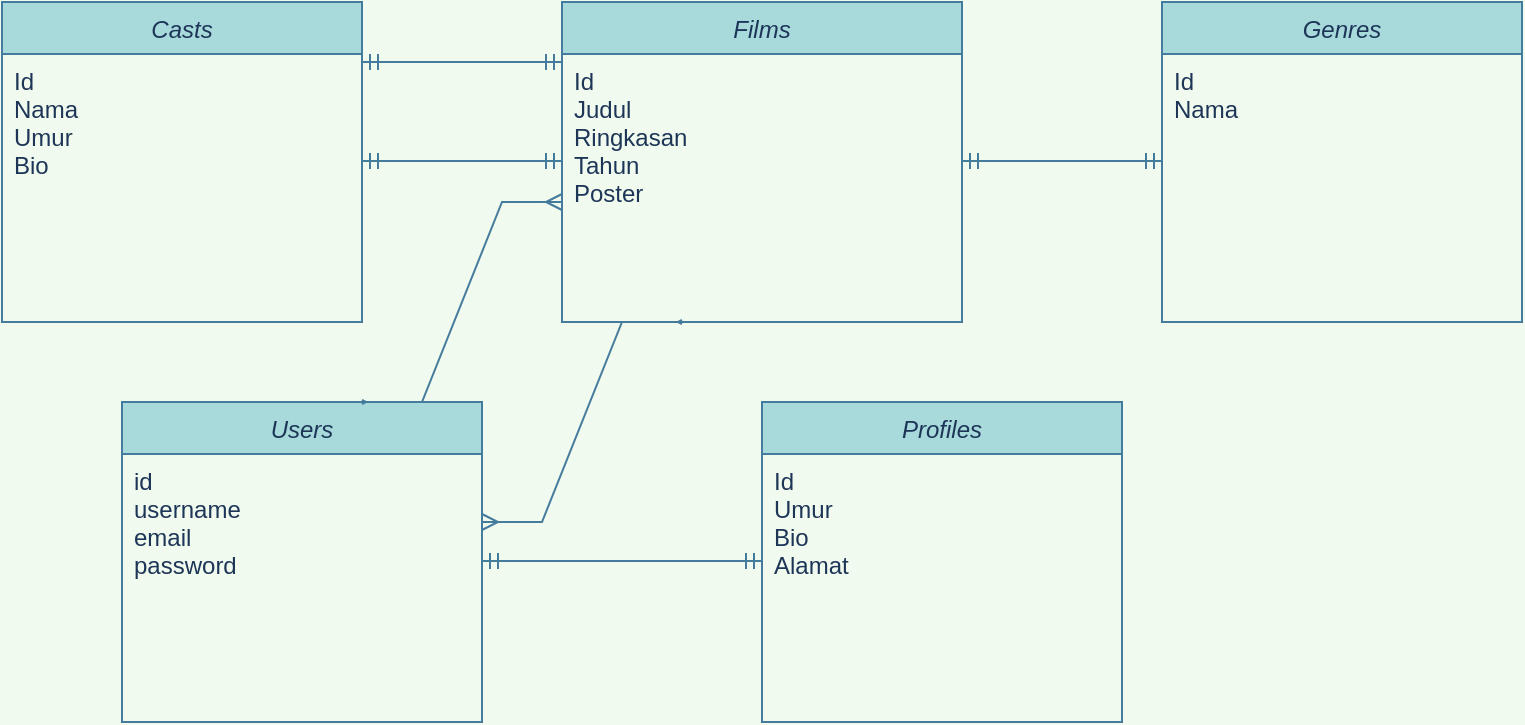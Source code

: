 <mxfile version="15.8.3" type="google"><diagram id="C5RBs43oDa-KdzZeNtuy" name="Page-1"><mxGraphModel dx="820" dy="522" grid="1" gridSize="10" guides="1" tooltips="1" connect="1" arrows="1" fold="1" page="1" pageScale="1" pageWidth="827" pageHeight="1169" background="#F1FAEE" math="0" shadow="0"><root><mxCell id="WIyWlLk6GJQsqaUBKTNV-0"/><mxCell id="WIyWlLk6GJQsqaUBKTNV-1" parent="WIyWlLk6GJQsqaUBKTNV-0"/><mxCell id="7vO4TqXC3smlUy4mJMin-8" value="Profiles" style="swimlane;fontStyle=2;align=center;verticalAlign=top;childLayout=stackLayout;horizontal=1;startSize=26;horizontalStack=0;resizeParent=1;resizeLast=0;collapsible=1;marginBottom=0;rounded=0;shadow=0;strokeWidth=1;fillColor=#A8DADC;strokeColor=#457B9D;fontColor=#1D3557;" vertex="1" parent="WIyWlLk6GJQsqaUBKTNV-1"><mxGeometry x="420" y="240" width="180" height="160" as="geometry"><mxRectangle x="230" y="140" width="160" height="26" as="alternateBounds"/></mxGeometry></mxCell><mxCell id="7vO4TqXC3smlUy4mJMin-16" value="Id&#10;Umur&#10;Bio&#10;Alamat" style="text;align=left;verticalAlign=top;spacingLeft=4;spacingRight=4;overflow=hidden;rotatable=0;points=[[0,0.5],[1,0.5]];portConstraint=eastwest;rounded=0;shadow=0;html=0;fontColor=#1D3557;" vertex="1" parent="7vO4TqXC3smlUy4mJMin-8"><mxGeometry y="26" width="180" height="80" as="geometry"/></mxCell><mxCell id="7vO4TqXC3smlUy4mJMin-7" value="Users" style="swimlane;fontStyle=2;align=center;verticalAlign=top;childLayout=stackLayout;horizontal=1;startSize=26;horizontalStack=0;resizeParent=1;resizeLast=0;collapsible=1;marginBottom=0;rounded=0;shadow=0;strokeWidth=1;fillColor=#A8DADC;strokeColor=#457B9D;fontColor=#1D3557;" vertex="1" parent="WIyWlLk6GJQsqaUBKTNV-1"><mxGeometry x="100" y="240" width="180" height="160" as="geometry"><mxRectangle x="230" y="140" width="160" height="26" as="alternateBounds"/></mxGeometry></mxCell><mxCell id="7vO4TqXC3smlUy4mJMin-9" value="id&#10;username&#10;email&#10;password" style="text;align=left;verticalAlign=top;spacingLeft=4;spacingRight=4;overflow=hidden;rotatable=0;points=[[0,0.5],[1,0.5]];portConstraint=eastwest;rounded=0;shadow=0;html=0;fontColor=#1D3557;" vertex="1" parent="7vO4TqXC3smlUy4mJMin-7"><mxGeometry y="26" width="180" height="80" as="geometry"/></mxCell><mxCell id="7vO4TqXC3smlUy4mJMin-10" value="Genres" style="swimlane;fontStyle=2;align=center;verticalAlign=top;childLayout=stackLayout;horizontal=1;startSize=26;horizontalStack=0;resizeParent=1;resizeLast=0;collapsible=1;marginBottom=0;rounded=0;shadow=0;strokeWidth=1;fillColor=#A8DADC;strokeColor=#457B9D;fontColor=#1D3557;" vertex="1" parent="WIyWlLk6GJQsqaUBKTNV-1"><mxGeometry x="620" y="40" width="180" height="160" as="geometry"><mxRectangle x="230" y="140" width="160" height="26" as="alternateBounds"/></mxGeometry></mxCell><mxCell id="7vO4TqXC3smlUy4mJMin-17" value="Id&#10;Nama" style="text;align=left;verticalAlign=top;spacingLeft=4;spacingRight=4;overflow=hidden;rotatable=0;points=[[0,0.5],[1,0.5]];portConstraint=eastwest;rounded=0;shadow=0;html=0;fontColor=#1D3557;" vertex="1" parent="7vO4TqXC3smlUy4mJMin-10"><mxGeometry y="26" width="180" height="74" as="geometry"/></mxCell><mxCell id="7vO4TqXC3smlUy4mJMin-11" value="Films" style="swimlane;fontStyle=2;align=center;verticalAlign=top;childLayout=stackLayout;horizontal=1;startSize=26;horizontalStack=0;resizeParent=1;resizeLast=0;collapsible=1;marginBottom=0;rounded=0;shadow=0;strokeWidth=1;fillColor=#A8DADC;strokeColor=#457B9D;fontColor=#1D3557;" vertex="1" parent="WIyWlLk6GJQsqaUBKTNV-1"><mxGeometry x="320" y="40" width="200" height="160" as="geometry"><mxRectangle x="230" y="140" width="160" height="26" as="alternateBounds"/></mxGeometry></mxCell><mxCell id="7vO4TqXC3smlUy4mJMin-2" value="Id&#10;Judul&#10;Ringkasan&#10;Tahun &#10;Poster" style="text;align=left;verticalAlign=top;spacingLeft=4;spacingRight=4;overflow=hidden;rotatable=0;points=[[0,0.5],[1,0.5]];portConstraint=eastwest;rounded=0;shadow=0;html=0;fontColor=#1D3557;" vertex="1" parent="7vO4TqXC3smlUy4mJMin-11"><mxGeometry y="26" width="200" height="80" as="geometry"/></mxCell><mxCell id="7vO4TqXC3smlUy4mJMin-13" value="Casts" style="swimlane;fontStyle=2;align=center;verticalAlign=top;childLayout=stackLayout;horizontal=1;startSize=26;horizontalStack=0;resizeParent=1;resizeLast=0;collapsible=1;marginBottom=0;rounded=0;shadow=0;strokeWidth=1;fillColor=#A8DADC;strokeColor=#457B9D;fontColor=#1D3557;" vertex="1" parent="WIyWlLk6GJQsqaUBKTNV-1"><mxGeometry x="40" y="40" width="180" height="160" as="geometry"><mxRectangle x="230" y="140" width="160" height="26" as="alternateBounds"/></mxGeometry></mxCell><mxCell id="7vO4TqXC3smlUy4mJMin-14" value="Id&#10;Nama&#10;Umur&#10;Bio" style="text;align=left;verticalAlign=top;spacingLeft=4;spacingRight=4;overflow=hidden;rotatable=0;points=[[0,0.5],[1,0.5]];portConstraint=eastwest;rounded=0;shadow=0;html=0;fontColor=#1D3557;" vertex="1" parent="7vO4TqXC3smlUy4mJMin-13"><mxGeometry y="26" width="180" height="80" as="geometry"/></mxCell><mxCell id="7vO4TqXC3smlUy4mJMin-23" value="" style="fontSize=12;html=1;endArrow=ERmandOne;startArrow=ERmandOne;rounded=1;sketch=0;fontColor=#1D3557;strokeColor=#457B9D;fillColor=#A8DADC;" edge="1" parent="WIyWlLk6GJQsqaUBKTNV-1"><mxGeometry width="100" height="100" relative="1" as="geometry"><mxPoint x="280" y="319.5" as="sourcePoint"/><mxPoint x="420" y="319.5" as="targetPoint"/></mxGeometry></mxCell><mxCell id="7vO4TqXC3smlUy4mJMin-24" value="" style="fontSize=12;html=1;endArrow=ERmandOne;startArrow=ERmandOne;rounded=1;sketch=0;fontColor=#1D3557;strokeColor=#457B9D;fillColor=#A8DADC;" edge="1" parent="WIyWlLk6GJQsqaUBKTNV-1"><mxGeometry width="100" height="100" relative="1" as="geometry"><mxPoint x="220" y="70" as="sourcePoint"/><mxPoint x="320" y="70" as="targetPoint"/></mxGeometry></mxCell><mxCell id="7vO4TqXC3smlUy4mJMin-27" value="" style="fontSize=12;html=1;endArrow=ERmandOne;startArrow=ERmandOne;rounded=1;sketch=0;fontColor=#1D3557;strokeColor=#457B9D;fillColor=#A8DADC;" edge="1" parent="WIyWlLk6GJQsqaUBKTNV-1"><mxGeometry width="100" height="100" relative="1" as="geometry"><mxPoint x="220" y="119.5" as="sourcePoint"/><mxPoint x="320" y="119.5" as="targetPoint"/></mxGeometry></mxCell><mxCell id="7vO4TqXC3smlUy4mJMin-28" value="" style="fontSize=12;html=1;endArrow=ERmandOne;startArrow=ERmandOne;rounded=1;sketch=0;fontColor=#1D3557;strokeColor=#457B9D;fillColor=#A8DADC;" edge="1" parent="WIyWlLk6GJQsqaUBKTNV-1"><mxGeometry width="100" height="100" relative="1" as="geometry"><mxPoint x="520" y="119.5" as="sourcePoint"/><mxPoint x="620" y="119.5" as="targetPoint"/></mxGeometry></mxCell><mxCell id="7vO4TqXC3smlUy4mJMin-40" value="" style="edgeStyle=entityRelationEdgeStyle;fontSize=12;html=1;endArrow=ERmany;startArrow=ERmany;rounded=0;sketch=0;fontColor=#1D3557;strokeColor=#457B9D;fillColor=#A8DADC;endFill=0;endSize=0;" edge="1" parent="WIyWlLk6GJQsqaUBKTNV-1"><mxGeometry width="100" height="100" relative="1" as="geometry"><mxPoint x="280" y="300" as="sourcePoint"/><mxPoint x="380" y="200" as="targetPoint"/></mxGeometry></mxCell><mxCell id="7vO4TqXC3smlUy4mJMin-41" value="" style="edgeStyle=entityRelationEdgeStyle;fontSize=12;html=1;endArrow=ERmany;startArrow=ERmany;rounded=0;sketch=0;fontColor=#1D3557;endSize=6;strokeColor=#457B9D;fillColor=#A8DADC;startSize=0;" edge="1" parent="WIyWlLk6GJQsqaUBKTNV-1"><mxGeometry width="100" height="100" relative="1" as="geometry"><mxPoint x="220" y="240" as="sourcePoint"/><mxPoint x="320" y="140" as="targetPoint"/></mxGeometry></mxCell></root></mxGraphModel></diagram></mxfile>